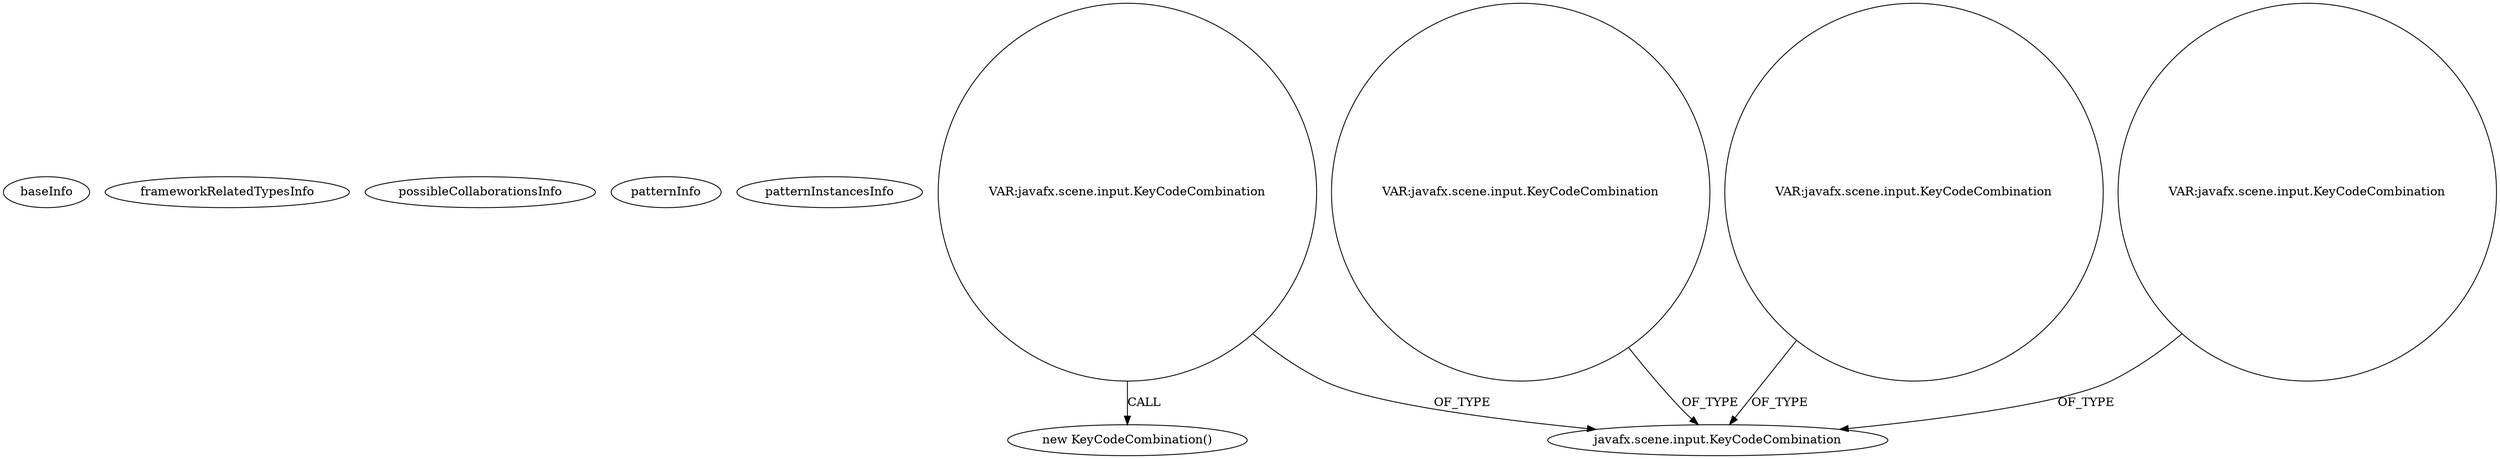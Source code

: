 digraph {
baseInfo[graphId=2326,category="pattern",isAnonymous=false,possibleRelation=false]
frameworkRelatedTypesInfo[]
possibleCollaborationsInfo[]
patternInfo[frequency=2.0,patternRootClient=null]
patternInstancesInfo[0="BryceLawrence-Tableiness~/BryceLawrence-Tableiness/Tableiness-master/src/truthtablegenerator/GUI.java~GUI~179",1="Zulukas-IJA~/Zulukas-IJA/IJA-master/src/InsightJournalApplication/GUI.java~GUI~1631"]
658[label="new KeyCodeCombination()",vertexType="CONSTRUCTOR_CALL",isFrameworkType=false]
659[label="VAR:javafx.scene.input.KeyCodeCombination",vertexType="VARIABLE_EXPRESION",isFrameworkType=false,shape=circle]
660[label="javafx.scene.input.KeyCodeCombination",vertexType="FRAMEWORK_CLASS_TYPE",isFrameworkType=false]
794[label="VAR:javafx.scene.input.KeyCodeCombination",vertexType="VARIABLE_EXPRESION",isFrameworkType=false,shape=circle]
683[label="VAR:javafx.scene.input.KeyCodeCombination",vertexType="VARIABLE_EXPRESION",isFrameworkType=false,shape=circle]
727[label="VAR:javafx.scene.input.KeyCodeCombination",vertexType="VARIABLE_EXPRESION",isFrameworkType=false,shape=circle]
659->658[label="CALL"]
727->660[label="OF_TYPE"]
683->660[label="OF_TYPE"]
659->660[label="OF_TYPE"]
794->660[label="OF_TYPE"]
}
